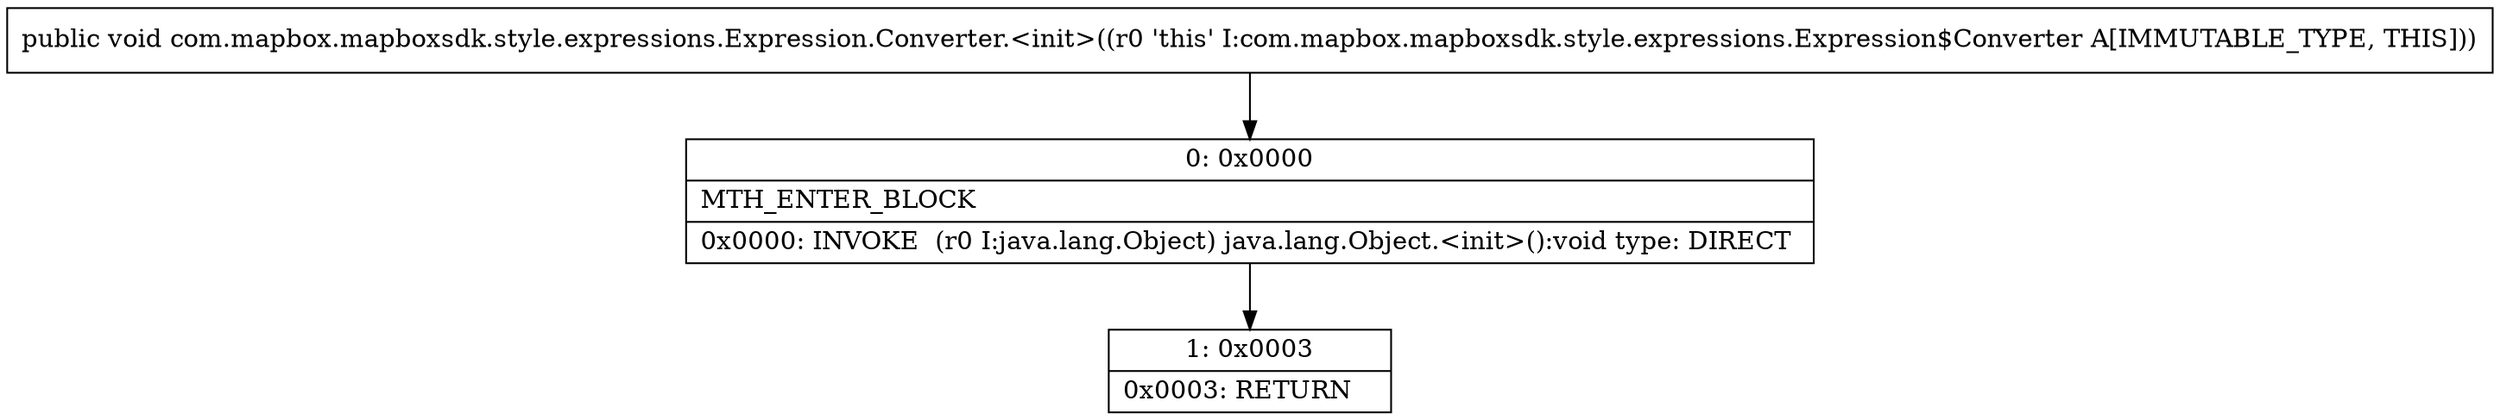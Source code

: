 digraph "CFG forcom.mapbox.mapboxsdk.style.expressions.Expression.Converter.\<init\>()V" {
Node_0 [shape=record,label="{0\:\ 0x0000|MTH_ENTER_BLOCK\l|0x0000: INVOKE  (r0 I:java.lang.Object) java.lang.Object.\<init\>():void type: DIRECT \l}"];
Node_1 [shape=record,label="{1\:\ 0x0003|0x0003: RETURN   \l}"];
MethodNode[shape=record,label="{public void com.mapbox.mapboxsdk.style.expressions.Expression.Converter.\<init\>((r0 'this' I:com.mapbox.mapboxsdk.style.expressions.Expression$Converter A[IMMUTABLE_TYPE, THIS])) }"];
MethodNode -> Node_0;
Node_0 -> Node_1;
}

